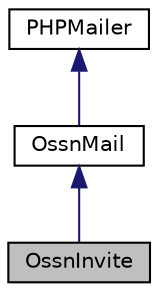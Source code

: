 digraph "OssnInvite"
{
  edge [fontname="Helvetica",fontsize="10",labelfontname="Helvetica",labelfontsize="10"];
  node [fontname="Helvetica",fontsize="10",shape=record];
  Node1 [label="OssnInvite",height=0.2,width=0.4,color="black", fillcolor="grey75", style="filled", fontcolor="black"];
  Node2 -> Node1 [dir="back",color="midnightblue",fontsize="10",style="solid"];
  Node2 [label="OssnMail",height=0.2,width=0.4,color="black", fillcolor="white", style="filled",URL="$class_ossn_mail.html"];
  Node3 -> Node2 [dir="back",color="midnightblue",fontsize="10",style="solid"];
  Node3 [label="PHPMailer",height=0.2,width=0.4,color="black", fillcolor="white", style="filled",URL="$class_p_h_p_mailer.html"];
}
